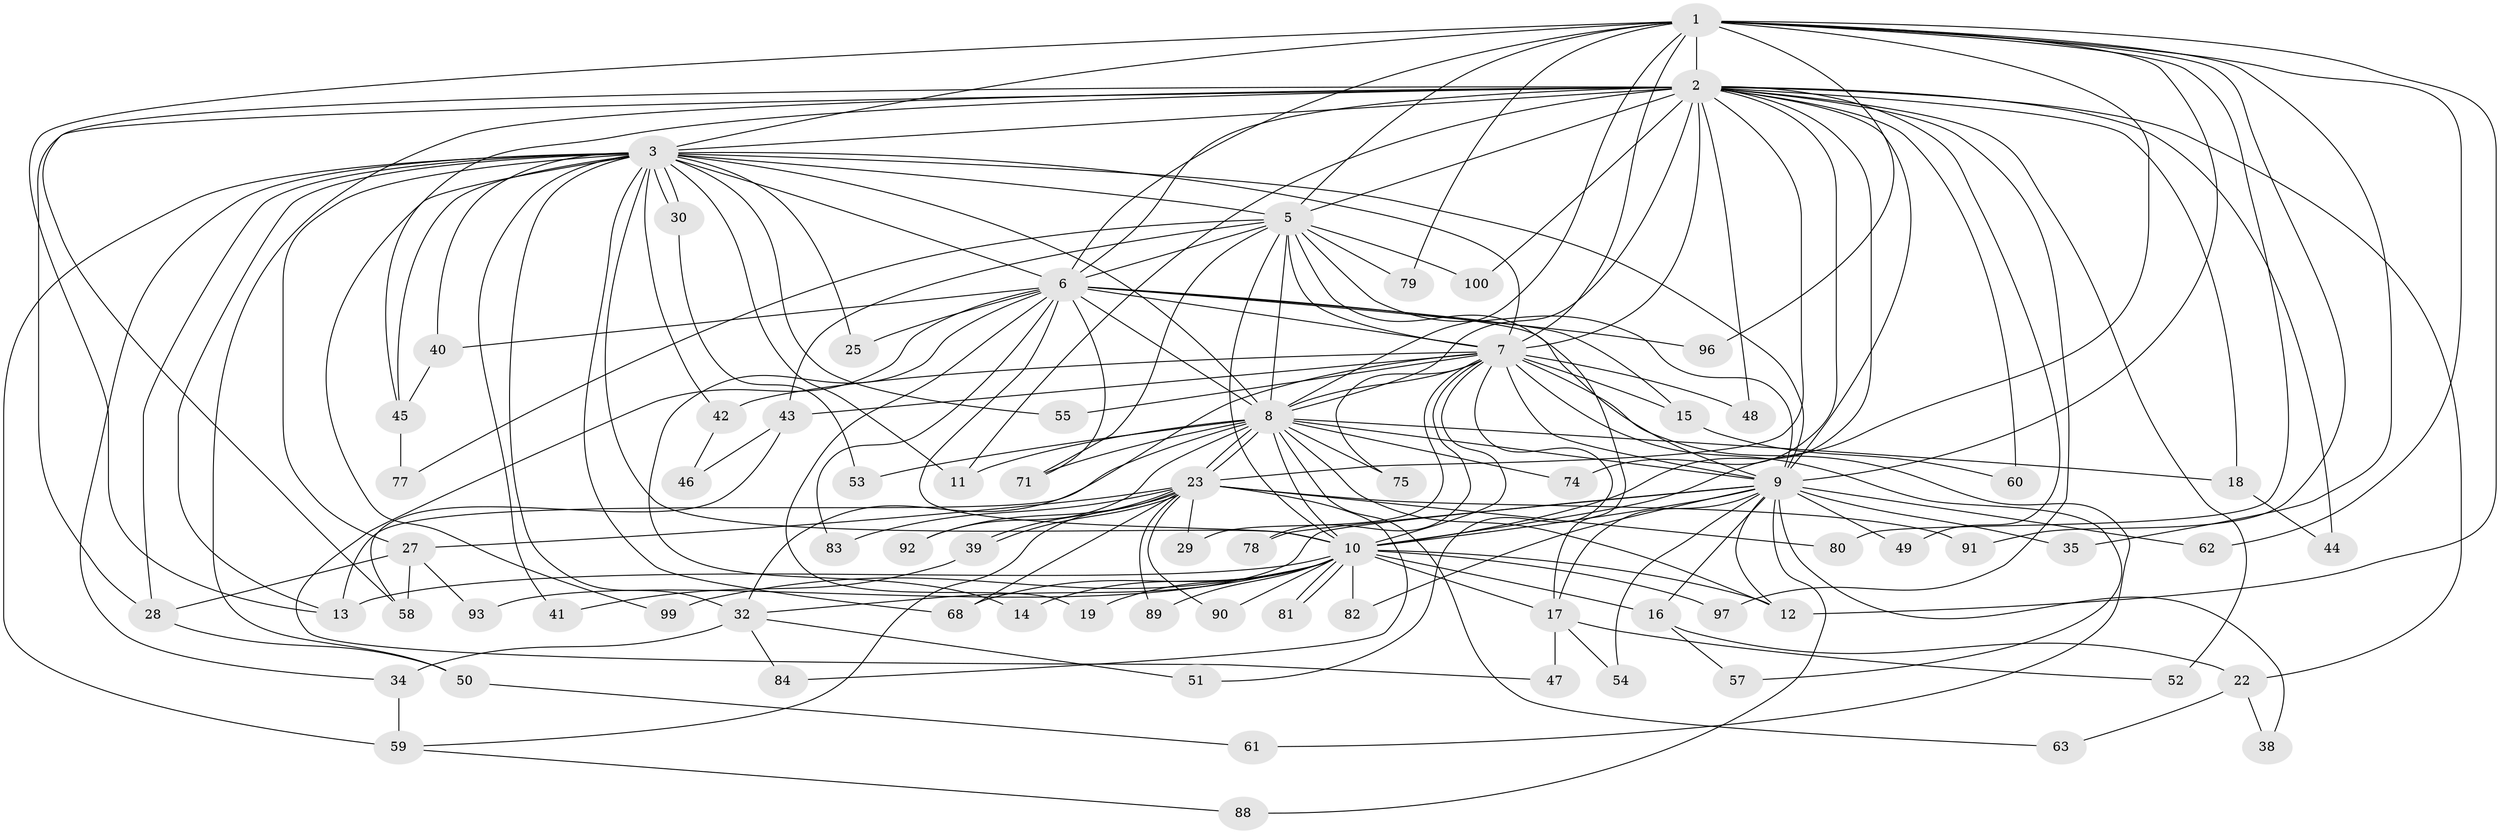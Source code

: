 // original degree distribution, {15: 0.01, 17: 0.02, 27: 0.01, 20: 0.01, 18: 0.01, 22: 0.01, 24: 0.02, 23: 0.01, 3: 0.17, 4: 0.09, 2: 0.58, 5: 0.02, 6: 0.03, 12: 0.01}
// Generated by graph-tools (version 1.1) at 2025/11/02/21/25 10:11:07]
// undirected, 75 vertices, 182 edges
graph export_dot {
graph [start="1"]
  node [color=gray90,style=filled];
  1 [super="+37"];
  2 [super="+4"];
  3 [super="+56"];
  5 [super="+94"];
  6 [super="+20"];
  7 [super="+33"];
  8 [super="+70"];
  9 [super="+66"];
  10 [super="+76"];
  11 [super="+21"];
  12 [super="+64"];
  13 [super="+26"];
  14;
  15;
  16 [super="+24"];
  17 [super="+31"];
  18 [super="+67"];
  19;
  22;
  23 [super="+36"];
  25;
  27 [super="+73"];
  28 [super="+72"];
  29;
  30;
  32 [super="+69"];
  34;
  35;
  38;
  39;
  40;
  41;
  42;
  43;
  44;
  45 [super="+85"];
  46;
  47;
  48;
  49;
  50;
  51;
  52;
  53;
  54;
  55;
  57;
  58 [super="+86"];
  59 [super="+65"];
  60;
  61;
  62;
  63;
  68 [super="+87"];
  71 [super="+98"];
  74;
  75;
  77;
  78;
  79;
  80;
  81;
  82;
  83;
  84;
  88;
  89;
  90;
  91;
  92 [super="+95"];
  93;
  96;
  97;
  99;
  100;
  1 -- 2 [weight=2];
  1 -- 3;
  1 -- 5;
  1 -- 6;
  1 -- 7;
  1 -- 8;
  1 -- 9;
  1 -- 10;
  1 -- 12;
  1 -- 35;
  1 -- 62;
  1 -- 79;
  1 -- 91;
  1 -- 80;
  1 -- 96;
  1 -- 13;
  2 -- 3 [weight=2];
  2 -- 5 [weight=3];
  2 -- 6 [weight=2];
  2 -- 7 [weight=3];
  2 -- 8 [weight=3];
  2 -- 9 [weight=2];
  2 -- 10 [weight=2];
  2 -- 22;
  2 -- 28;
  2 -- 45;
  2 -- 49;
  2 -- 52;
  2 -- 60;
  2 -- 74;
  2 -- 11;
  2 -- 18;
  2 -- 97;
  2 -- 100;
  2 -- 44;
  2 -- 48;
  2 -- 50;
  2 -- 58;
  2 -- 23;
  3 -- 5 [weight=2];
  3 -- 6;
  3 -- 7;
  3 -- 8;
  3 -- 9;
  3 -- 10;
  3 -- 25;
  3 -- 27 [weight=2];
  3 -- 28;
  3 -- 30;
  3 -- 30;
  3 -- 34;
  3 -- 40;
  3 -- 41;
  3 -- 42;
  3 -- 55;
  3 -- 99;
  3 -- 13;
  3 -- 32;
  3 -- 68;
  3 -- 59;
  3 -- 45;
  3 -- 11;
  5 -- 6;
  5 -- 7;
  5 -- 8;
  5 -- 9;
  5 -- 10;
  5 -- 17;
  5 -- 43;
  5 -- 77;
  5 -- 79;
  5 -- 100;
  5 -- 71;
  6 -- 7;
  6 -- 8 [weight=2];
  6 -- 9;
  6 -- 10;
  6 -- 14;
  6 -- 15;
  6 -- 19;
  6 -- 25;
  6 -- 40;
  6 -- 47;
  6 -- 71;
  6 -- 83;
  6 -- 96;
  7 -- 8;
  7 -- 9;
  7 -- 10;
  7 -- 15;
  7 -- 29;
  7 -- 32;
  7 -- 42;
  7 -- 43;
  7 -- 48;
  7 -- 51;
  7 -- 55;
  7 -- 57;
  7 -- 61;
  7 -- 75;
  7 -- 78;
  8 -- 9;
  8 -- 10;
  8 -- 11;
  8 -- 12;
  8 -- 13;
  8 -- 18 [weight=2];
  8 -- 23;
  8 -- 23;
  8 -- 53;
  8 -- 63;
  8 -- 71;
  8 -- 74;
  8 -- 75;
  8 -- 92;
  9 -- 10 [weight=2];
  9 -- 16 [weight=2];
  9 -- 35;
  9 -- 38;
  9 -- 49;
  9 -- 54;
  9 -- 62;
  9 -- 78;
  9 -- 82;
  9 -- 88;
  9 -- 93;
  9 -- 17;
  9 -- 12;
  10 -- 13;
  10 -- 14;
  10 -- 16;
  10 -- 17;
  10 -- 19;
  10 -- 32;
  10 -- 68;
  10 -- 81;
  10 -- 81;
  10 -- 82;
  10 -- 89;
  10 -- 90;
  10 -- 97;
  10 -- 99;
  10 -- 12;
  15 -- 60;
  16 -- 22;
  16 -- 57;
  17 -- 47;
  17 -- 52;
  17 -- 54;
  18 -- 44;
  22 -- 38;
  22 -- 63;
  23 -- 27;
  23 -- 29;
  23 -- 39;
  23 -- 39;
  23 -- 59;
  23 -- 80;
  23 -- 83;
  23 -- 89;
  23 -- 92;
  23 -- 68;
  23 -- 84;
  23 -- 90;
  23 -- 91;
  27 -- 93;
  27 -- 28;
  27 -- 58;
  28 -- 50;
  30 -- 53;
  32 -- 34;
  32 -- 51;
  32 -- 84;
  34 -- 59;
  39 -- 41;
  40 -- 45;
  42 -- 46;
  43 -- 46;
  43 -- 58;
  45 -- 77;
  50 -- 61;
  59 -- 88;
}
